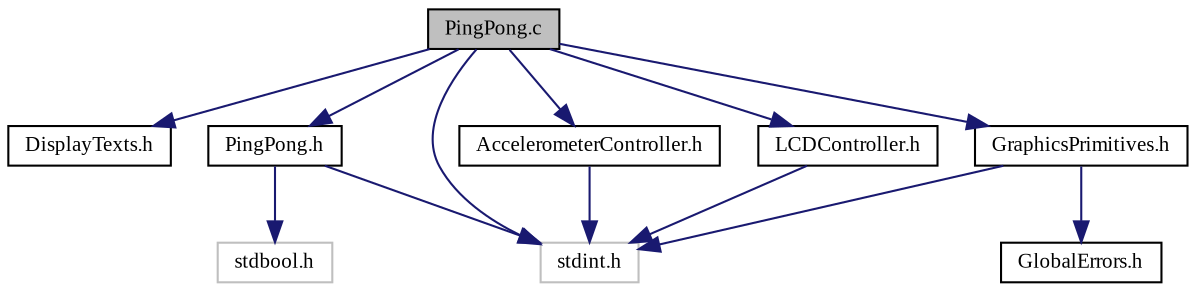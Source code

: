 digraph "PingPong.c"
{
  edge [fontname="TimesNewRoman",fontsize="10",labelfontname="TimesNewRoman",labelfontsize="10"];
  node [fontname="TimesNewRoman",fontsize="10",shape=record];
  Node0 [label="PingPong.c",height=0.2,width=0.4,color="black", fillcolor="grey75", style="filled", fontcolor="black"];
  Node0 -> Node1 [color="midnightblue",fontsize="10",style="solid",fontname="TimesNewRoman"];
  Node1 [label="DisplayTexts.h",height=0.2,width=0.4,color="black", fillcolor="white", style="filled",URL="$_display_texts_8h.html",tooltip="Plik zawierajacy wszystkie wyswietlane teksty - header file. "];
  Node0 -> Node2 [color="midnightblue",fontsize="10",style="solid",fontname="TimesNewRoman"];
  Node2 [label="PingPong.h",height=0.2,width=0.4,color="black", fillcolor="white", style="filled",URL="$_ping_pong_8h.html",tooltip="Gra Ping Pong - header file. "];
  Node2 -> Node3 [color="midnightblue",fontsize="10",style="solid",fontname="TimesNewRoman"];
  Node3 [label="stdint.h",height=0.2,width=0.4,color="grey75", fillcolor="white", style="filled"];
  Node2 -> Node4 [color="midnightblue",fontsize="10",style="solid",fontname="TimesNewRoman"];
  Node4 [label="stdbool.h",height=0.2,width=0.4,color="grey75", fillcolor="white", style="filled"];
  Node0 -> Node5 [color="midnightblue",fontsize="10",style="solid",fontname="TimesNewRoman"];
  Node5 [label="GraphicsPrimitives.h",height=0.2,width=0.4,color="black", fillcolor="white", style="filled",URL="$_graphics_primitives_8h.html",tooltip="Prymitywy graficzne - header file. "];
  Node5 -> Node6 [color="midnightblue",fontsize="10",style="solid",fontname="TimesNewRoman"];
  Node6 [label="GlobalErrors.h",height=0.2,width=0.4,color="black", fillcolor="white", style="filled",URL="$_global_errors_8h.html",tooltip="Plik zawierajacy wszystkie definicje bledow - header file. "];
  Node5 -> Node3 [color="midnightblue",fontsize="10",style="solid",fontname="TimesNewRoman"];
  Node0 -> Node7 [color="midnightblue",fontsize="10",style="solid",fontname="TimesNewRoman"];
  Node7 [label="AccelerometerController.h",height=0.2,width=0.4,color="black", fillcolor="white", style="filled",URL="$_accelerometer_controller_8h.html",tooltip="Kontroler akcelerometru - header file. "];
  Node7 -> Node3 [color="midnightblue",fontsize="10",style="solid",fontname="TimesNewRoman"];
  Node0 -> Node8 [color="midnightblue",fontsize="10",style="solid",fontname="TimesNewRoman"];
  Node8 [label="LCDController.h",height=0.2,width=0.4,color="black", fillcolor="white", style="filled",URL="$_l_c_d_controller_8h.html",tooltip="Kontroler sterownika wyswietlacza BD663474 - header file. "];
  Node8 -> Node3 [color="midnightblue",fontsize="10",style="solid",fontname="TimesNewRoman"];
  Node0 -> Node3 [color="midnightblue",fontsize="10",style="solid",fontname="TimesNewRoman"];
}
